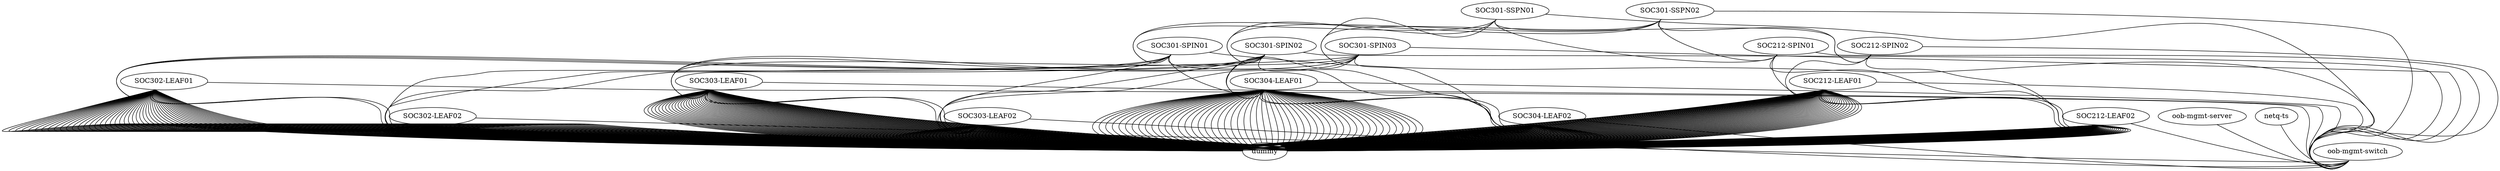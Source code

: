 graph falconv2 {

 "dummy" [function="fake"]

 "oob-mgmt-server"  [function="oob-server" memory="2048" cpu="2" mgmt_ip="10.22.0.1"]
 "oob-mgmt-switch"  [function="oob-switch"]  
 "netq-ts" [os="netq-ts-cloud-3.2.0" mgmt_ip="10.22.0.200"]

 # SOC212 node mgmt ips are manually handled in oob-mgmt script
 "SOC301-SSPN01" [function="spine" os="CumulusCommunity/cumulus-vx" version="4.2.0" mgmt_ip="10.22.0.10"]
 "SOC301-SSPN02" [function="spine" os="CumulusCommunity/cumulus-vx" version="4.2.0" mgmt_ip="10.22.0.11"]
 "SOC301-SPIN01" [function="spine" os="CumulusCommunity/cumulus-vx" version="4.2.0" mgmt_ip="10.22.0.15"]
 "SOC301-SPIN02" [function="spine" os="CumulusCommunity/cumulus-vx" version="4.2.0" mgmt_ip="10.22.0.16"]
 "SOC301-SPIN03" [function="spine" os="CumulusCommunity/cumulus-vx" version="4.2.0" mgmt_ip="10.22.0.17"]
 "SOC212-SPIN01" [function="spine" os="CumulusCommunity/cumulus-vx" version="4.2.0"]
 "SOC212-SPIN02" [function="spine" os="CumulusCommunity/cumulus-vx" version="4.2.0"]
 "SOC302-LEAF01" [function="leaf" os="CumulusCommunity/cumulus-vx" version="4.2.0" mgmt_ip="10.22.0.30"]
 "SOC302-LEAF02" [function="leaf" os="CumulusCommunity/cumulus-vx" version="4.2.0" mgmt_ip="10.22.0.31"]
 "SOC303-LEAF01" [function="leaf" os="CumulusCommunity/cumulus-vx" version="4.2.0" mgmt_ip="10.22.0.32"]
 "SOC303-LEAF02" [function="leaf" os="CumulusCommunity/cumulus-vx" version="4.2.0" mgmt_ip="10.22.0.33"]
 "SOC304-LEAF01" [function="leaf" os="CumulusCommunity/cumulus-vx" version="4.2.0" mgmt_ip="10.22.0.34"]
 "SOC304-LEAF02" [function="leaf" os="CumulusCommunity/cumulus-vx" version="4.2.0" mgmt_ip="10.22.0.35"]
 "SOC212-LEAF01" [function="leaf" os="CumulusCommunity/cumulus-vx" version="4.2.0"]
 "SOC212-LEAF02" [function="leaf" os="CumulusCommunity/cumulus-vx" version="4.2.0"]

    # 343N super spine - 343N spine connection
    "SOC301-SSPN01":"swp1" -- "SOC301-SPIN01":"swp30"
    "SOC301-SSPN01":"swp2" -- "SOC301-SPIN02":"swp30"
    "SOC301-SSPN01":"swp3" -- "SOC301-SPIN03":"swp30"
    "SOC301-SSPN02":"swp1" -- "SOC301-SPIN01":"swp29"
    "SOC301-SSPN02":"swp2" -- "SOC301-SPIN02":"swp29"
    "SOC301-SSPN02":"swp3" -- "SOC301-SPIN03":"swp29"
    
    # 343N super spine - 243M spine connection
    "SOC301-SSPN01":"swp13" -- "SOC212-SPIN02":"swp30"
    "SOC301-SSPN01":"swp14" -- "SOC212-SPIN01":"swp30"
    "SOC301-SSPN02":"swp13" -- "SOC212-SPIN02":"swp29"
    "SOC301-SSPN02":"swp14" -- "SOC212-SPIN01":"swp29"
    
    # SOC301-SPIN01 - 343N leafs connection
    "SOC301-SPIN01":"swp3" -- "SOC302-LEAF01":"swp51"
    "SOC301-SPIN01":"swp4" -- "SOC302-LEAF02":"swp51"
    "SOC301-SPIN01":"swp5" -- "SOC303-LEAF01":"swp51"
    "SOC301-SPIN01":"swp6" -- "SOC303-LEAF02":"swp51"
    "SOC301-SPIN01":"swp7" -- "SOC304-LEAF01":"swp51"
    "SOC301-SPIN01":"swp8" -- "SOC304-LEAF02":"swp51"
    
    # SOC30-SPIN02 - 343N leafs connection
    "SOC301-SPIN02":"swp3" -- "SOC302-LEAF01":"swp52"
    "SOC301-SPIN02":"swp4" -- "SOC302-LEAF02":"swp52"
    "SOC301-SPIN02":"swp5" -- "SOC303-LEAF01":"swp52"
    "SOC301-SPIN02":"swp6" -- "SOC303-LEAF02":"swp52"
    "SOC301-SPIN02":"swp7" -- "SOC304-LEAF01":"swp52"
    "SOC301-SPIN02":"swp8" -- "SOC304-LEAF02":"swp52"
    
    # SOC30-SPIN03 - 343N leafs connection
    "SOC301-SPIN03":"swp3" -- "SOC302-LEAF01":"swp53"
    "SOC301-SPIN03":"swp4" -- "SOC302-LEAF02":"swp53"
    "SOC301-SPIN03":"swp5" -- "SOC303-LEAF01":"swp53"
    "SOC301-SPIN03":"swp6" -- "SOC303-LEAF02":"swp53"
    "SOC301-SPIN03":"swp7" -- "SOC304-LEAF01":"swp53"
    "SOC301-SPIN03":"swp8" -- "SOC304-LEAF02":"swp53"
    
    # 243M spine - 243M leaf connection
    "SOC212-SPIN01":"swp3" -- "SOC212-LEAF01":"swp51"
    "SOC212-SPIN01":"swp4" -- "SOC212-LEAF02":"swp51"
    "SOC212-SPIN02":"swp3" -- "SOC212-LEAF01":"swp52"
    "SOC212-SPIN02":"swp4" -- "SOC212-LEAF02":"swp52"
 
   # clag connection
    "SOC302-LEAF01":"swp49" -- "SOC302-LEAF02":"swp49"
    "SOC302-LEAF01":"swp50" -- "SOC302-LEAF02":"swp50"
    "SOC303-LEAF01":"swp49" -- "SOC303-LEAF02":"swp49"
    "SOC303-LEAF01":"swp50" -- "SOC303-LEAF02":"swp50"
    "SOC304-LEAF01":"swp49" -- "SOC304-LEAF02":"swp49"
    "SOC304-LEAF01":"swp50" -- "SOC304-LEAF02":"swp50"
    "SOC212-LEAF01":"swp49" -- "SOC212-LEAF02":"swp49"
    "SOC212-LEAF01":"swp50" -- "SOC212-LEAF02":"swp50"

  # OOB-MGMT connections
   "oob-mgmt-server":"eth1" -- "oob-mgmt-switch":"swp1"
   "netq-ts":"eth0" -- "oob-mgmt-switch":"swp2"
   "SOC301-SSPN01":"eth0" -- "oob-mgmt-switch":"swp3" [left_mac="44:38:39:22:01:6e"]
   "SOC301-SSPN02":"eth0" -- "oob-mgmt-switch":"swp4" [left_mac="44:38:39:22:01:90"]
   "SOC301-SPIN01":"eth0" -- "oob-mgmt-switch":"swp5" [left_mac="44:38:39:22:01:6a"]
   "SOC301-SPIN02":"eth0" -- "oob-mgmt-switch":"swp6" [left_mac="44:38:39:22:01:88"]
   "SOC301-SPIN03":"eth0" -- "oob-mgmt-switch":"swp7" [left_mac="44:38:39:22:01:86"]
   "SOC212-SPIN01":"eth0" -- "oob-mgmt-switch":"swp8" [left_mac="44:38:39:22:01:76"]
   "SOC212-SPIN02":"eth0" -- "oob-mgmt-switch":"swp9" [left_mac="44:38:39:22:01:72"]
   "SOC302-LEAF01":"eth0" -- "oob-mgmt-switch":"swp10" [left_mac="44:38:39:22:01:7a"]
   "SOC302-LEAF02":"eth0" -- "oob-mgmt-switch":"swp11" [left_mac="44:38:39:22:01:78"]
   "SOC303-LEAF01":"eth0" -- "oob-mgmt-switch":"swp12" [left_mac="44:38:39:22:01:84"]
   "SOC303-LEAF02":"eth0" -- "oob-mgmt-switch":"swp13" [left_mac="44:38:39:22:01:8a"]
   "SOC304-LEAF01":"eth0" -- "oob-mgmt-switch":"swp14" [left_mac="44:38:39:22:01:82"]
   "SOC304-LEAF02":"eth0" -- "oob-mgmt-switch":"swp15" [left_mac="44:38:39:22:01:92"]
   "SOC212-LEAF01":"eth0" -- "oob-mgmt-switch":"swp16" [left_mac="44:38:39:22:01:70"]
   "SOC212-LEAF02":"eth0" -- "oob-mgmt-switch":"swp17" [left_mac="44:38:39:22:01:6c"]

    # DUMMY ports for LEAF switch mlag bonds- creates the network interface in simulation. Not actually connected to anything
    "SOC302-LEAF01":"swp1" -- "dummy":"dummy8-swp1"
    "SOC302-LEAF01":"swp2" -- "dummy":"dummy8-swp2"
    "SOC302-LEAF01":"swp3" -- "dummy":"dummy8-swp3"
    "SOC302-LEAF01":"swp4" -- "dummy":"dummy8-swp4"
    "SOC302-LEAF01":"swp5" -- "dummy":"dummy8-swp5"
    "SOC302-LEAF01":"swp6" -- "dummy":"dummy8-swp6"
    "SOC302-LEAF01":"swp7" -- "dummy":"dummy8-swp7"
    "SOC302-LEAF01":"swp8" -- "dummy":"dummy8-swp8"
    "SOC302-LEAF01":"swp9" -- "dummy":"dummy8-swp9"
    "SOC302-LEAF01":"swp10" -- "dummy":"dummy8-swp10"
    "SOC302-LEAF01":"swp11" -- "dummy":"dummy8-swp11"
    "SOC302-LEAF01":"swp12" -- "dummy":"dummy8-swp12"
    "SOC302-LEAF01":"swp13" -- "dummy":"dummy8-swp13"
    "SOC302-LEAF01":"swp14" -- "dummy":"dummy8-swp14"
    "SOC302-LEAF01":"swp15" -- "dummy":"dummy8-swp15"
    "SOC302-LEAF01":"swp16" -- "dummy":"dummy8-swp16"
    "SOC302-LEAF01":"swp17" -- "dummy":"dummy8-swp17"
    "SOC302-LEAF01":"swp18" -- "dummy":"dummy8-swp18"
    "SOC302-LEAF01":"swp19" -- "dummy":"dummy8-swp19"
    "SOC302-LEAF01":"swp20" -- "dummy":"dummy8-swp20"
    "SOC302-LEAF01":"swp21" -- "dummy":"dummy8-swp21"
    "SOC302-LEAF01":"swp22" -- "dummy":"dummy8-swp22"
    "SOC302-LEAF01":"swp23" -- "dummy":"dummy8-swp23"
    "SOC302-LEAF01":"swp24" -- "dummy":"dummy8-swp24"
    "SOC302-LEAF01":"swp25" -- "dummy":"dummy8-swp25"
    "SOC302-LEAF01":"swp26" -- "dummy":"dummy8-swp26"
    "SOC302-LEAF01":"swp27" -- "dummy":"dummy8-swp27"
    "SOC302-LEAF01":"swp28" -- "dummy":"dummy8-swp28"
    "SOC302-LEAF01":"swp29" -- "dummy":"dummy8-swp29"
    "SOC302-LEAF01":"swp30" -- "dummy":"dummy8-swp30"
    "SOC302-LEAF01":"swp31" -- "dummy":"dummy8-swp31"
    "SOC302-LEAF01":"swp32" -- "dummy":"dummy8-swp32"
    "SOC302-LEAF01":"swp33" -- "dummy":"dummy8-swp33"
    "SOC302-LEAF01":"swp34" -- "dummy":"dummy8-swp34"
    "SOC302-LEAF01":"swp35" -- "dummy":"dummy8-swp35"
    "SOC302-LEAF01":"swp36" -- "dummy":"dummy8-swp36"
    "SOC302-LEAF01":"swp37" -- "dummy":"dummy8-swp37"
    "SOC302-LEAF01":"swp38" -- "dummy":"dummy8-swp38"
    "SOC302-LEAF01":"swp39" -- "dummy":"dummy8-swp39"
    "SOC302-LEAF01":"swp40" -- "dummy":"dummy8-swp40"
    "SOC302-LEAF01":"swp41" -- "dummy":"dummy8-swp41"
    "SOC302-LEAF01":"swp42" -- "dummy":"dummy8-swp42"
    "SOC302-LEAF01":"swp43" -- "dummy":"dummy8-swp43"
    "SOC302-LEAF01":"swp44" -- "dummy":"dummy8-swp44"
    "SOC302-LEAF01":"swp45" -- "dummy":"dummy8-swp45"
    "SOC302-LEAF01":"swp46" -- "dummy":"dummy8-swp46"
    "SOC302-LEAF01":"swp47" -- "dummy":"dummy8-swp47"
    "SOC302-LEAF01":"swp48" -- "dummy":"dummy8-swp48"
        # clag bonds swp49 & 50 #
        # spine links swp51, 52, 53 #
    "SOC302-LEAF01":"swp54" -- "dummy":"dummy8-swp54"
    "SOC302-LEAF01":"swp55" -- "dummy":"dummy8-swp55"
    "SOC302-LEAF01":"swp56" -- "dummy":"dummy8-swp56"
    #
    "SOC302-LEAF02":"swp1" -- "dummy":"dummy9-swp1"
    "SOC302-LEAF02":"swp2" -- "dummy":"dummy9-swp2"
    "SOC302-LEAF02":"swp3" -- "dummy":"dummy9-swp3"
    "SOC302-LEAF02":"swp4" -- "dummy":"dummy9-swp4"
    "SOC302-LEAF02":"swp5" -- "dummy":"dummy9-swp5"
    "SOC302-LEAF02":"swp6" -- "dummy":"dummy9-swp6"
    "SOC302-LEAF02":"swp7" -- "dummy":"dummy9-swp7"
    "SOC302-LEAF02":"swp8" -- "dummy":"dummy9-swp8"
    "SOC302-LEAF02":"swp9" -- "dummy":"dummy9-swp9"
    "SOC302-LEAF02":"swp10" -- "dummy":"dummy9-swp10"
    "SOC302-LEAF02":"swp11" -- "dummy":"dummy9-swp11"
    "SOC302-LEAF02":"swp12" -- "dummy":"dummy9-swp12"
    "SOC302-LEAF02":"swp13" -- "dummy":"dummy9-swp13"
    "SOC302-LEAF02":"swp14" -- "dummy":"dummy9-swp14"
    "SOC302-LEAF02":"swp15" -- "dummy":"dummy9-swp15"
    "SOC302-LEAF02":"swp16" -- "dummy":"dummy9-swp16"
    "SOC302-LEAF02":"swp17" -- "dummy":"dummy9-swp17"
    "SOC302-LEAF02":"swp18" -- "dummy":"dummy9-swp18"
    "SOC302-LEAF02":"swp19" -- "dummy":"dummy9-swp19"
    "SOC302-LEAF02":"swp20" -- "dummy":"dummy9-swp20"
    "SOC302-LEAF02":"swp21" -- "dummy":"dummy9-swp21"
    "SOC302-LEAF02":"swp22" -- "dummy":"dummy9-swp22"
    "SOC302-LEAF02":"swp23" -- "dummy":"dummy9-swp23"
    "SOC302-LEAF02":"swp24" -- "dummy":"dummy9-swp24"
    "SOC302-LEAF02":"swp25" -- "dummy":"dummy9-swp25"
    "SOC302-LEAF02":"swp26" -- "dummy":"dummy9-swp26"
    "SOC302-LEAF02":"swp27" -- "dummy":"dummy9-swp27"
    "SOC302-LEAF02":"swp28" -- "dummy":"dummy9-swp28"
    "SOC302-LEAF02":"swp29" -- "dummy":"dummy9-swp29"
    "SOC302-LEAF02":"swp30" -- "dummy":"dummy9-swp30"
    "SOC302-LEAF02":"swp31" -- "dummy":"dummy9-swp31"
    "SOC302-LEAF02":"swp32" -- "dummy":"dummy9-swp32"
    "SOC302-LEAF02":"swp33" -- "dummy":"dummy9-swp33"
    "SOC302-LEAF02":"swp34" -- "dummy":"dummy9-swp34"
    "SOC302-LEAF02":"swp35" -- "dummy":"dummy9-swp35"
    "SOC302-LEAF02":"swp36" -- "dummy":"dummy9-swp36"
    "SOC302-LEAF02":"swp37" -- "dummy":"dummy9-swp37"
    "SOC302-LEAF02":"swp38" -- "dummy":"dummy9-swp38"
    "SOC302-LEAF02":"swp39" -- "dummy":"dummy9-swp39"
    "SOC302-LEAF02":"swp40" -- "dummy":"dummy9-swp40"
    "SOC302-LEAF02":"swp41" -- "dummy":"dummy9-swp41"
    "SOC302-LEAF02":"swp42" -- "dummy":"dummy9-swp42"
    "SOC302-LEAF02":"swp43" -- "dummy":"dummy9-swp43"
    "SOC302-LEAF02":"swp44" -- "dummy":"dummy9-swp44"
    "SOC302-LEAF02":"swp45" -- "dummy":"dummy9-swp45"
    "SOC302-LEAF02":"swp46" -- "dummy":"dummy9-swp46"
    "SOC302-LEAF02":"swp47" -- "dummy":"dummy9-swp47"
    "SOC302-LEAF02":"swp48" -- "dummy":"dummy9-swp48"
        # clag bonds swp49 & 50 #
        # spine links swp51, 52, 53 #
    "SOC302-LEAF02":"swp54" -- "dummy":"dummy9-swp54"
    "SOC302-LEAF02":"swp55" -- "dummy":"dummy9-swp55"
    "SOC302-LEAF02":"swp56" -- "dummy":"dummy9-swp56"
    #
    "SOC303-LEAF01":"swp1" -- "dummy":"dummy10-swp1"
    "SOC303-LEAF01":"swp2" -- "dummy":"dummy10-swp2"
    "SOC303-LEAF01":"swp3" -- "dummy":"dummy10-swp3"
    "SOC303-LEAF01":"swp4" -- "dummy":"dummy10-swp4"
    "SOC303-LEAF01":"swp5" -- "dummy":"dummy10-swp5"
    "SOC303-LEAF01":"swp6" -- "dummy":"dummy10-swp6"
    "SOC303-LEAF01":"swp7" -- "dummy":"dummy10-swp7"
    "SOC303-LEAF01":"swp8" -- "dummy":"dummy10-swp8"
    "SOC303-LEAF01":"swp9" -- "dummy":"dummy10-swp9"
    "SOC303-LEAF01":"swp10" -- "dummy":"dummy10-swp10"
    "SOC303-LEAF01":"swp11" -- "dummy":"dummy10-swp11"
    "SOC303-LEAF01":"swp12" -- "dummy":"dummy10-swp12"
    "SOC303-LEAF01":"swp13" -- "dummy":"dummy10-swp13"
    "SOC303-LEAF01":"swp14" -- "dummy":"dummy10-swp14"
    "SOC303-LEAF01":"swp15" -- "dummy":"dummy10-swp15"
    "SOC303-LEAF01":"swp16" -- "dummy":"dummy10-swp16"
    "SOC303-LEAF01":"swp17" -- "dummy":"dummy10-swp17"
    "SOC303-LEAF01":"swp18" -- "dummy":"dummy10-swp18"
    "SOC303-LEAF01":"swp19" -- "dummy":"dummy10-swp19"
    "SOC303-LEAF01":"swp20" -- "dummy":"dummy10-swp20"
    "SOC303-LEAF01":"swp21" -- "dummy":"dummy10-swp21"
    "SOC303-LEAF01":"swp22" -- "dummy":"dummy10-swp22"
    "SOC303-LEAF01":"swp23" -- "dummy":"dummy10-swp23"
    "SOC303-LEAF01":"swp24" -- "dummy":"dummy10-swp24"
    "SOC303-LEAF01":"swp25" -- "dummy":"dummy10-swp25"
    "SOC303-LEAF01":"swp26" -- "dummy":"dummy10-swp26"
    "SOC303-LEAF01":"swp27" -- "dummy":"dummy10-swp27"
    "SOC303-LEAF01":"swp28" -- "dummy":"dummy10-swp28"
    "SOC303-LEAF01":"swp29" -- "dummy":"dummy10-swp29"
    "SOC303-LEAF01":"swp30" -- "dummy":"dummy10-swp30"
    "SOC303-LEAF01":"swp31" -- "dummy":"dummy10-swp31"
    "SOC303-LEAF01":"swp32" -- "dummy":"dummy10-swp32"
    "SOC303-LEAF01":"swp33" -- "dummy":"dummy10-swp33"
    "SOC303-LEAF01":"swp34" -- "dummy":"dummy10-swp34"
    "SOC303-LEAF01":"swp35" -- "dummy":"dummy10-swp35"
    "SOC303-LEAF01":"swp36" -- "dummy":"dummy10-swp36"
    "SOC303-LEAF01":"swp37" -- "dummy":"dummy10-swp37"
    "SOC303-LEAF01":"swp38" -- "dummy":"dummy10-swp38"
    "SOC303-LEAF01":"swp39" -- "dummy":"dummy10-swp39"
    "SOC303-LEAF01":"swp40" -- "dummy":"dummy10-swp40"
    "SOC303-LEAF01":"swp41" -- "dummy":"dummy10-swp41"
    "SOC303-LEAF01":"swp42" -- "dummy":"dummy10-swp42"
    "SOC303-LEAF01":"swp43" -- "dummy":"dummy10-swp43"
    "SOC303-LEAF01":"swp44" -- "dummy":"dummy10-swp44"
    "SOC303-LEAF01":"swp45" -- "dummy":"dummy10-swp45"
    "SOC303-LEAF01":"swp46" -- "dummy":"dummy10-swp46"
    "SOC303-LEAF01":"swp47" -- "dummy":"dummy10-swp47"
    "SOC303-LEAF01":"swp48" -- "dummy":"dummy10-swp48"
        # clag bonds swp49 & 50 #
        # spine links swp51, 52, 53 #
    "SOC303-LEAF01":"swp54" -- "dummy":"dummy10-swp54"
    "SOC303-LEAF01":"swp55" -- "dummy":"dummy10-swp55"
    "SOC303-LEAF01":"swp56" -- "dummy":"dummy10-swp56"
    #
    "SOC303-LEAF02":"swp1" -- "dummy":"dummy11-swp1"
    "SOC303-LEAF02":"swp2" -- "dummy":"dummy11-swp2"
    "SOC303-LEAF02":"swp3" -- "dummy":"dummy11-swp3"
    "SOC303-LEAF02":"swp4" -- "dummy":"dummy11-swp4"
    "SOC303-LEAF02":"swp5" -- "dummy":"dummy11-swp5"
    "SOC303-LEAF02":"swp6" -- "dummy":"dummy11-swp6"
    "SOC303-LEAF02":"swp7" -- "dummy":"dummy11-swp7"
    "SOC303-LEAF02":"swp8" -- "dummy":"dummy11-swp8"
    "SOC303-LEAF02":"swp9" -- "dummy":"dummy11-swp9"
    "SOC303-LEAF02":"swp10" -- "dummy":"dummy11-swp10"
    "SOC303-LEAF02":"swp11" -- "dummy":"dummy11-swp11"
    "SOC303-LEAF02":"swp12" -- "dummy":"dummy11-swp12"
    "SOC303-LEAF02":"swp13" -- "dummy":"dummy11-swp13"
    "SOC303-LEAF02":"swp14" -- "dummy":"dummy11-swp14"
    "SOC303-LEAF02":"swp15" -- "dummy":"dummy11-swp15"
    "SOC303-LEAF02":"swp16" -- "dummy":"dummy11-swp16"
    "SOC303-LEAF02":"swp17" -- "dummy":"dummy11-swp17"
    "SOC303-LEAF02":"swp18" -- "dummy":"dummy11-swp18"
    "SOC303-LEAF02":"swp19" -- "dummy":"dummy11-swp19"
    "SOC303-LEAF02":"swp20" -- "dummy":"dummy11-swp20"
    "SOC303-LEAF02":"swp21" -- "dummy":"dummy11-swp21"
    "SOC303-LEAF02":"swp22" -- "dummy":"dummy11-swp22"
    "SOC303-LEAF02":"swp23" -- "dummy":"dummy11-swp23"
    "SOC303-LEAF02":"swp24" -- "dummy":"dummy11-swp24"
    "SOC303-LEAF02":"swp25" -- "dummy":"dummy11-swp25"
    "SOC303-LEAF02":"swp26" -- "dummy":"dummy11-swp26"
    "SOC303-LEAF02":"swp27" -- "dummy":"dummy11-swp27"
    "SOC303-LEAF02":"swp28" -- "dummy":"dummy11-swp28"
    "SOC303-LEAF02":"swp29" -- "dummy":"dummy11-swp29"
    "SOC303-LEAF02":"swp30" -- "dummy":"dummy11-swp30"
    "SOC303-LEAF02":"swp31" -- "dummy":"dummy11-swp31"
    "SOC303-LEAF02":"swp32" -- "dummy":"dummy11-swp32"
    "SOC303-LEAF02":"swp33" -- "dummy":"dummy11-swp33"
    "SOC303-LEAF02":"swp34" -- "dummy":"dummy11-swp34"
    "SOC303-LEAF02":"swp35" -- "dummy":"dummy11-swp35"
    "SOC303-LEAF02":"swp36" -- "dummy":"dummy11-swp36"
    "SOC303-LEAF02":"swp37" -- "dummy":"dummy11-swp37"
    "SOC303-LEAF02":"swp38" -- "dummy":"dummy11-swp38"
    "SOC303-LEAF02":"swp39" -- "dummy":"dummy11-swp39"
    "SOC303-LEAF02":"swp40" -- "dummy":"dummy11-swp40"
    "SOC303-LEAF02":"swp41" -- "dummy":"dummy11-swp41"
    "SOC303-LEAF02":"swp42" -- "dummy":"dummy11-swp42"
    "SOC303-LEAF02":"swp43" -- "dummy":"dummy11-swp43"
    "SOC303-LEAF02":"swp44" -- "dummy":"dummy11-swp44"
    "SOC303-LEAF02":"swp45" -- "dummy":"dummy11-swp45"
    "SOC303-LEAF02":"swp46" -- "dummy":"dummy11-swp46"
    "SOC303-LEAF02":"swp47" -- "dummy":"dummy11-swp47"
    "SOC303-LEAF02":"swp48" -- "dummy":"dummy11-swp48"
        # clag bonds swp49 & 50 #
        # spine links swp51, 52, 53 #
    "SOC303-LEAF02":"swp54" -- "dummy":"dummy11-swp54"
    "SOC303-LEAF02":"swp55" -- "dummy":"dummy11-swp55"
    "SOC303-LEAF02":"swp56" -- "dummy":"dummy11-swp56"
    #
    "SOC304-LEAF01":"swp1" -- "dummy":"dummy12-swp1"
    "SOC304-LEAF01":"swp2" -- "dummy":"dummy12-swp2"
    "SOC304-LEAF01":"swp3" -- "dummy":"dummy12-swp3"
    "SOC304-LEAF01":"swp4" -- "dummy":"dummy12-swp4"
    "SOC304-LEAF01":"swp5" -- "dummy":"dummy12-swp5"
    "SOC304-LEAF01":"swp6" -- "dummy":"dummy12-swp6"
    "SOC304-LEAF01":"swp7" -- "dummy":"dummy12-swp7"
    "SOC304-LEAF01":"swp8" -- "dummy":"dummy12-swp8"
    "SOC304-LEAF01":"swp9" -- "dummy":"dummy12-swp9"
    "SOC304-LEAF01":"swp10" -- "dummy":"dummy12-swp10"
    "SOC304-LEAF01":"swp11" -- "dummy":"dummy12-swp11"
    "SOC304-LEAF01":"swp12" -- "dummy":"dummy12-swp12"
    "SOC304-LEAF01":"swp13" -- "dummy":"dummy12-swp13"
    "SOC304-LEAF01":"swp14" -- "dummy":"dummy12-swp14"
    "SOC304-LEAF01":"swp15" -- "dummy":"dummy12-swp15"
    "SOC304-LEAF01":"swp16" -- "dummy":"dummy12-swp16"
    "SOC304-LEAF01":"swp17" -- "dummy":"dummy12-swp17"
    "SOC304-LEAF01":"swp18" -- "dummy":"dummy12-swp18"
    "SOC304-LEAF01":"swp19" -- "dummy":"dummy12-swp19"
    "SOC304-LEAF01":"swp20" -- "dummy":"dummy12-swp20"
    "SOC304-LEAF01":"swp21" -- "dummy":"dummy12-swp21"
    "SOC304-LEAF01":"swp22" -- "dummy":"dummy12-swp22"
    "SOC304-LEAF01":"swp23" -- "dummy":"dummy12-swp23"
    "SOC304-LEAF01":"swp24" -- "dummy":"dummy12-swp24"
    "SOC304-LEAF01":"swp25" -- "dummy":"dummy12-swp25"
    "SOC304-LEAF01":"swp26" -- "dummy":"dummy12-swp26"
    "SOC304-LEAF01":"swp27" -- "dummy":"dummy12-swp27"
    "SOC304-LEAF01":"swp28" -- "dummy":"dummy12-swp28"
    "SOC304-LEAF01":"swp29" -- "dummy":"dummy12-swp29"
    "SOC304-LEAF01":"swp30" -- "dummy":"dummy12-swp30"
    "SOC304-LEAF01":"swp31" -- "dummy":"dummy12-swp31"
    "SOC304-LEAF01":"swp32" -- "dummy":"dummy12-swp32"
    "SOC304-LEAF01":"swp33" -- "dummy":"dummy12-swp33"
    "SOC304-LEAF01":"swp34" -- "dummy":"dummy12-swp34"
    "SOC304-LEAF01":"swp35" -- "dummy":"dummy12-swp35"
    "SOC304-LEAF01":"swp36" -- "dummy":"dummy12-swp36"
    "SOC304-LEAF01":"swp37" -- "dummy":"dummy12-swp37"
    "SOC304-LEAF01":"swp38" -- "dummy":"dummy12-swp38"
    "SOC304-LEAF01":"swp39" -- "dummy":"dummy12-swp39"
    "SOC304-LEAF01":"swp40" -- "dummy":"dummy12-swp40"
    "SOC304-LEAF01":"swp41" -- "dummy":"dummy12-swp41"
    "SOC304-LEAF01":"swp42" -- "dummy":"dummy12-swp42"
    "SOC304-LEAF01":"swp43" -- "dummy":"dummy12-swp43"
    "SOC304-LEAF01":"swp44" -- "dummy":"dummy12-swp44"
    "SOC304-LEAF01":"swp45" -- "dummy":"dummy12-swp45"
    "SOC304-LEAF01":"swp46" -- "dummy":"dummy12-swp46"
    "SOC304-LEAF01":"swp47" -- "dummy":"dummy12-swp47"
    "SOC304-LEAF01":"swp48" -- "dummy":"dummy12-swp48"
        # clag bonds swp49 & 50 #
        # spine links swp51, 52, 53 #
    "SOC304-LEAF01":"swp54" -- "dummy":"dummy12-swp54"
    "SOC304-LEAF01":"swp55" -- "dummy":"dummy12-swp55"
    "SOC304-LEAF01":"swp56" -- "dummy":"dummy12-swp56"
    #
    "SOC304-LEAF02":"swp1" -- "dummy":"dummy13-swp1"
    "SOC304-LEAF02":"swp2" -- "dummy":"dummy13-swp2"
    "SOC304-LEAF02":"swp3" -- "dummy":"dummy13-swp3"
    "SOC304-LEAF02":"swp4" -- "dummy":"dummy13-swp4"
    "SOC304-LEAF02":"swp5" -- "dummy":"dummy13-swp5"
    "SOC304-LEAF02":"swp6" -- "dummy":"dummy13-swp6"
    "SOC304-LEAF02":"swp7" -- "dummy":"dummy13-swp7"
    "SOC304-LEAF02":"swp8" -- "dummy":"dummy13-swp8"
    "SOC304-LEAF02":"swp9" -- "dummy":"dummy13-swp9"
    "SOC304-LEAF02":"swp10" -- "dummy":"dummy13-swp10"
    "SOC304-LEAF02":"swp11" -- "dummy":"dummy13-swp11"
    "SOC304-LEAF02":"swp12" -- "dummy":"dummy13-swp12"
    "SOC304-LEAF02":"swp13" -- "dummy":"dummy13-swp13"
    "SOC304-LEAF02":"swp14" -- "dummy":"dummy13-swp14"
    "SOC304-LEAF02":"swp15" -- "dummy":"dummy13-swp15"
    "SOC304-LEAF02":"swp16" -- "dummy":"dummy13-swp16"
    "SOC304-LEAF02":"swp17" -- "dummy":"dummy13-swp17"
    "SOC304-LEAF02":"swp18" -- "dummy":"dummy13-swp18"
    "SOC304-LEAF02":"swp19" -- "dummy":"dummy13-swp19"
    "SOC304-LEAF02":"swp20" -- "dummy":"dummy13-swp20"
    "SOC304-LEAF02":"swp21" -- "dummy":"dummy13-swp21"
    "SOC304-LEAF02":"swp22" -- "dummy":"dummy13-swp22"
    "SOC304-LEAF02":"swp23" -- "dummy":"dummy13-swp23"
    "SOC304-LEAF02":"swp24" -- "dummy":"dummy13-swp24"
    "SOC304-LEAF02":"swp25" -- "dummy":"dummy13-swp25"
    "SOC304-LEAF02":"swp26" -- "dummy":"dummy13-swp26"
    "SOC304-LEAF02":"swp27" -- "dummy":"dummy13-swp27"
    "SOC304-LEAF02":"swp28" -- "dummy":"dummy13-swp28"
    "SOC304-LEAF02":"swp29" -- "dummy":"dummy13-swp29"
    "SOC304-LEAF02":"swp30" -- "dummy":"dummy13-swp30"
    "SOC304-LEAF02":"swp31" -- "dummy":"dummy13-swp31"
    "SOC304-LEAF02":"swp32" -- "dummy":"dummy13-swp32"
    "SOC304-LEAF02":"swp33" -- "dummy":"dummy13-swp33"
    "SOC304-LEAF02":"swp34" -- "dummy":"dummy13-swp34"
    "SOC304-LEAF02":"swp35" -- "dummy":"dummy13-swp35"
    "SOC304-LEAF02":"swp36" -- "dummy":"dummy13-swp36"
    "SOC304-LEAF02":"swp37" -- "dummy":"dummy13-swp37"
    "SOC304-LEAF02":"swp38" -- "dummy":"dummy13-swp38"
    "SOC304-LEAF02":"swp39" -- "dummy":"dummy13-swp39"
    "SOC304-LEAF02":"swp40" -- "dummy":"dummy13-swp40"
    "SOC304-LEAF02":"swp41" -- "dummy":"dummy13-swp41"
    "SOC304-LEAF02":"swp42" -- "dummy":"dummy13-swp42"
    "SOC304-LEAF02":"swp43" -- "dummy":"dummy13-swp43"
    "SOC304-LEAF02":"swp44" -- "dummy":"dummy13-swp44"
    "SOC304-LEAF02":"swp45" -- "dummy":"dummy13-swp45"
    "SOC304-LEAF02":"swp46" -- "dummy":"dummy13-swp46"
    "SOC304-LEAF02":"swp47" -- "dummy":"dummy13-swp47"
    "SOC304-LEAF02":"swp48" -- "dummy":"dummy13-swp48"
        # clag bonds swp49 & 50 #
        # spine links swp51, 52, 53 #
    "SOC304-LEAF02":"swp54" -- "dummy":"dummy13-swp54"
    "SOC304-LEAF02":"swp55" -- "dummy":"dummy13-swp55"
    "SOC304-LEAF02":"swp56" -- "dummy":"dummy13-swp56"
    #
    "SOC212-LEAF01":"swp1" -- "dummy":"dummy14-swp1"
    "SOC212-LEAF01":"swp2" -- "dummy":"dummy14-swp2"
    "SOC212-LEAF01":"swp3" -- "dummy":"dummy14-swp3"
    "SOC212-LEAF01":"swp4" -- "dummy":"dummy14-swp4"
    "SOC212-LEAF01":"swp5" -- "dummy":"dummy14-swp5"
    "SOC212-LEAF01":"swp6" -- "dummy":"dummy14-swp6"
    "SOC212-LEAF01":"swp7" -- "dummy":"dummy14-swp7"
    "SOC212-LEAF01":"swp8" -- "dummy":"dummy14-swp8"
    "SOC212-LEAF01":"swp9" -- "dummy":"dummy14-swp9"
    "SOC212-LEAF01":"swp10" -- "dummy":"dummy14-swp10"
    "SOC212-LEAF01":"swp11" -- "dummy":"dummy14-swp11"
    "SOC212-LEAF01":"swp12" -- "dummy":"dummy14-swp12"
    "SOC212-LEAF01":"swp13" -- "dummy":"dummy14-swp13"
    "SOC212-LEAF01":"swp14" -- "dummy":"dummy14-swp14"
    "SOC212-LEAF01":"swp15" -- "dummy":"dummy14-swp15"
    "SOC212-LEAF01":"swp16" -- "dummy":"dummy14-swp16"
    "SOC212-LEAF01":"swp17" -- "dummy":"dummy14-swp17"
    "SOC212-LEAF01":"swp18" -- "dummy":"dummy14-swp18"
    "SOC212-LEAF01":"swp19" -- "dummy":"dummy14-swp19"
    "SOC212-LEAF01":"swp20" -- "dummy":"dummy14-swp20"
    "SOC212-LEAF01":"swp21" -- "dummy":"dummy14-swp21"
    "SOC212-LEAF01":"swp22" -- "dummy":"dummy14-swp22"
    "SOC212-LEAF01":"swp23" -- "dummy":"dummy14-swp23"
    "SOC212-LEAF01":"swp24" -- "dummy":"dummy14-swp24"
    "SOC212-LEAF01":"swp25" -- "dummy":"dummy14-swp25"
    "SOC212-LEAF01":"swp26" -- "dummy":"dummy14-swp26"
    "SOC212-LEAF01":"swp27" -- "dummy":"dummy14-swp27"
    "SOC212-LEAF01":"swp28" -- "dummy":"dummy14-swp28"
    "SOC212-LEAF01":"swp29" -- "dummy":"dummy14-swp29"
    "SOC212-LEAF01":"swp30" -- "dummy":"dummy14-swp30"
    "SOC212-LEAF01":"swp31" -- "dummy":"dummy14-swp31"
    "SOC212-LEAF01":"swp32" -- "dummy":"dummy14-swp32"
    "SOC212-LEAF01":"swp33" -- "dummy":"dummy14-swp33"
    "SOC212-LEAF01":"swp34" -- "dummy":"dummy14-swp34"
    "SOC212-LEAF01":"swp35" -- "dummy":"dummy14-swp35"
    "SOC212-LEAF01":"swp36" -- "dummy":"dummy14-swp36"
    "SOC212-LEAF01":"swp37" -- "dummy":"dummy14-swp37"
    "SOC212-LEAF01":"swp38" -- "dummy":"dummy14-swp38"
    "SOC212-LEAF01":"swp39" -- "dummy":"dummy14-swp39"
    "SOC212-LEAF01":"swp40" -- "dummy":"dummy14-swp40"
    "SOC212-LEAF01":"swp41" -- "dummy":"dummy14-swp41"
    "SOC212-LEAF01":"swp42" -- "dummy":"dummy14-swp42"
    "SOC212-LEAF01":"swp43" -- "dummy":"dummy14-swp43"
    "SOC212-LEAF01":"swp44" -- "dummy":"dummy14-swp44"
    "SOC212-LEAF01":"swp45" -- "dummy":"dummy14-swp45"
    "SOC212-LEAF01":"swp46" -- "dummy":"dummy14-swp46"
    "SOC212-LEAF01":"swp47" -- "dummy":"dummy14-swp47"
    "SOC212-LEAF01":"swp48" -- "dummy":"dummy14-swp48"
        # clag bonds swp49 & 50 #
        # spine links swp51 & 52 #
    "SOC212-LEAF01":"swp53" -- "dummy":"dummy14-swp53"
    "SOC212-LEAF01":"swp54" -- "dummy":"dummy14-swp54"
    "SOC212-LEAF01":"swp55" -- "dummy":"dummy14-swp55"
    "SOC212-LEAF01":"swp56" -- "dummy":"dummy14-swp56"
    #
    "SOC212-LEAF02":"swp1" -- "dummy":"dummy15-swp1"
    "SOC212-LEAF02":"swp2" -- "dummy":"dummy15-swp2"
    "SOC212-LEAF02":"swp3" -- "dummy":"dummy15-swp3"
    "SOC212-LEAF02":"swp4" -- "dummy":"dummy15-swp4"
    "SOC212-LEAF02":"swp5" -- "dummy":"dummy15-swp5"
    "SOC212-LEAF02":"swp6" -- "dummy":"dummy15-swp6"
    "SOC212-LEAF02":"swp7" -- "dummy":"dummy15-swp7"
    "SOC212-LEAF02":"swp8" -- "dummy":"dummy15-swp8"
    "SOC212-LEAF02":"swp9" -- "dummy":"dummy15-swp9"
    "SOC212-LEAF02":"swp10" -- "dummy":"dummy15-swp10"
    "SOC212-LEAF02":"swp11" -- "dummy":"dummy15-swp11"
    "SOC212-LEAF02":"swp12" -- "dummy":"dummy15-swp12"
    "SOC212-LEAF02":"swp13" -- "dummy":"dummy15-swp13"
    "SOC212-LEAF02":"swp14" -- "dummy":"dummy15-swp14"
    "SOC212-LEAF02":"swp15" -- "dummy":"dummy15-swp15"
    "SOC212-LEAF02":"swp16" -- "dummy":"dummy15-swp16"
    "SOC212-LEAF02":"swp17" -- "dummy":"dummy15-swp17"
    "SOC212-LEAF02":"swp18" -- "dummy":"dummy15-swp18"
    "SOC212-LEAF02":"swp19" -- "dummy":"dummy15-swp19"
    "SOC212-LEAF02":"swp20" -- "dummy":"dummy15-swp20"
    "SOC212-LEAF02":"swp21" -- "dummy":"dummy15-swp21"
    "SOC212-LEAF02":"swp22" -- "dummy":"dummy15-swp22"
    "SOC212-LEAF02":"swp23" -- "dummy":"dummy15-swp23"
    "SOC212-LEAF02":"swp24" -- "dummy":"dummy15-swp24"
    "SOC212-LEAF02":"swp25" -- "dummy":"dummy15-swp25"
    "SOC212-LEAF02":"swp26" -- "dummy":"dummy15-swp26"
    "SOC212-LEAF02":"swp27" -- "dummy":"dummy15-swp27"
    "SOC212-LEAF02":"swp28" -- "dummy":"dummy15-swp28"
    "SOC212-LEAF02":"swp29" -- "dummy":"dummy15-swp29"
    "SOC212-LEAF02":"swp30" -- "dummy":"dummy15-swp30"
    "SOC212-LEAF02":"swp31" -- "dummy":"dummy15-swp31"
    "SOC212-LEAF02":"swp32" -- "dummy":"dummy15-swp32"
    "SOC212-LEAF02":"swp33" -- "dummy":"dummy15-swp33"
    "SOC212-LEAF02":"swp34" -- "dummy":"dummy15-swp34"
    "SOC212-LEAF02":"swp35" -- "dummy":"dummy15-swp35"
    "SOC212-LEAF02":"swp36" -- "dummy":"dummy15-swp36"
    "SOC212-LEAF02":"swp37" -- "dummy":"dummy15-swp37"
    "SOC212-LEAF02":"swp38" -- "dummy":"dummy15-swp38"
    "SOC212-LEAF02":"swp39" -- "dummy":"dummy15-swp39"
    "SOC212-LEAF02":"swp40" -- "dummy":"dummy15-swp40"
    "SOC212-LEAF02":"swp41" -- "dummy":"dummy15-swp41"
    "SOC212-LEAF02":"swp42" -- "dummy":"dummy15-swp42"
    "SOC212-LEAF02":"swp43" -- "dummy":"dummy15-swp43"
    "SOC212-LEAF02":"swp44" -- "dummy":"dummy15-swp44"
    "SOC212-LEAF02":"swp45" -- "dummy":"dummy15-swp45"
    "SOC212-LEAF02":"swp46" -- "dummy":"dummy15-swp46"
    "SOC212-LEAF02":"swp47" -- "dummy":"dummy15-swp47"
    "SOC212-LEAF02":"swp48" -- "dummy":"dummy15-swp48"
        # clag bonds swp49 & 50 #
        # spine links swp51 & 52 #
    "SOC212-LEAF02":"swp53" -- "dummy":"dummy15-swp53"
    "SOC212-LEAF02":"swp54" -- "dummy":"dummy15-swp54"
    "SOC212-LEAF02":"swp55" -- "dummy":"dummy15-swp55"
    "SOC212-LEAF02":"swp56" -- "dummy":"dummy15-swp56"
}

